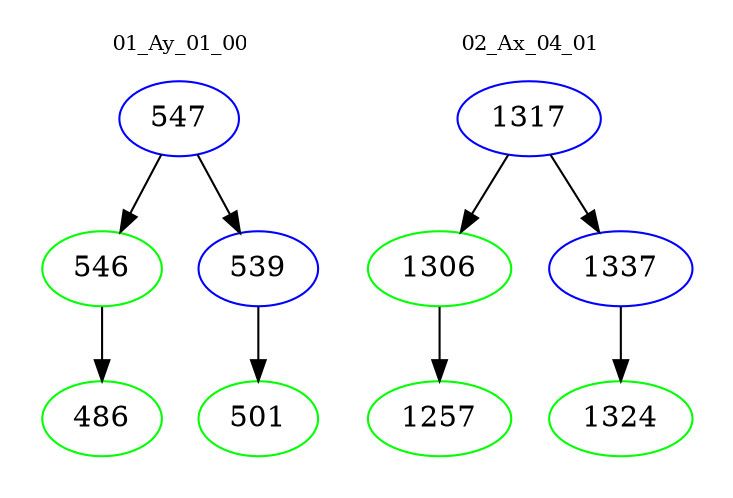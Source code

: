 digraph{
subgraph cluster_0 {
color = white
label = "01_Ay_01_00";
fontsize=10;
T0_547 [label="547", color="blue"]
T0_547 -> T0_546 [color="black"]
T0_546 [label="546", color="green"]
T0_546 -> T0_486 [color="black"]
T0_486 [label="486", color="green"]
T0_547 -> T0_539 [color="black"]
T0_539 [label="539", color="blue"]
T0_539 -> T0_501 [color="black"]
T0_501 [label="501", color="green"]
}
subgraph cluster_1 {
color = white
label = "02_Ax_04_01";
fontsize=10;
T1_1317 [label="1317", color="blue"]
T1_1317 -> T1_1306 [color="black"]
T1_1306 [label="1306", color="green"]
T1_1306 -> T1_1257 [color="black"]
T1_1257 [label="1257", color="green"]
T1_1317 -> T1_1337 [color="black"]
T1_1337 [label="1337", color="blue"]
T1_1337 -> T1_1324 [color="black"]
T1_1324 [label="1324", color="green"]
}
}
